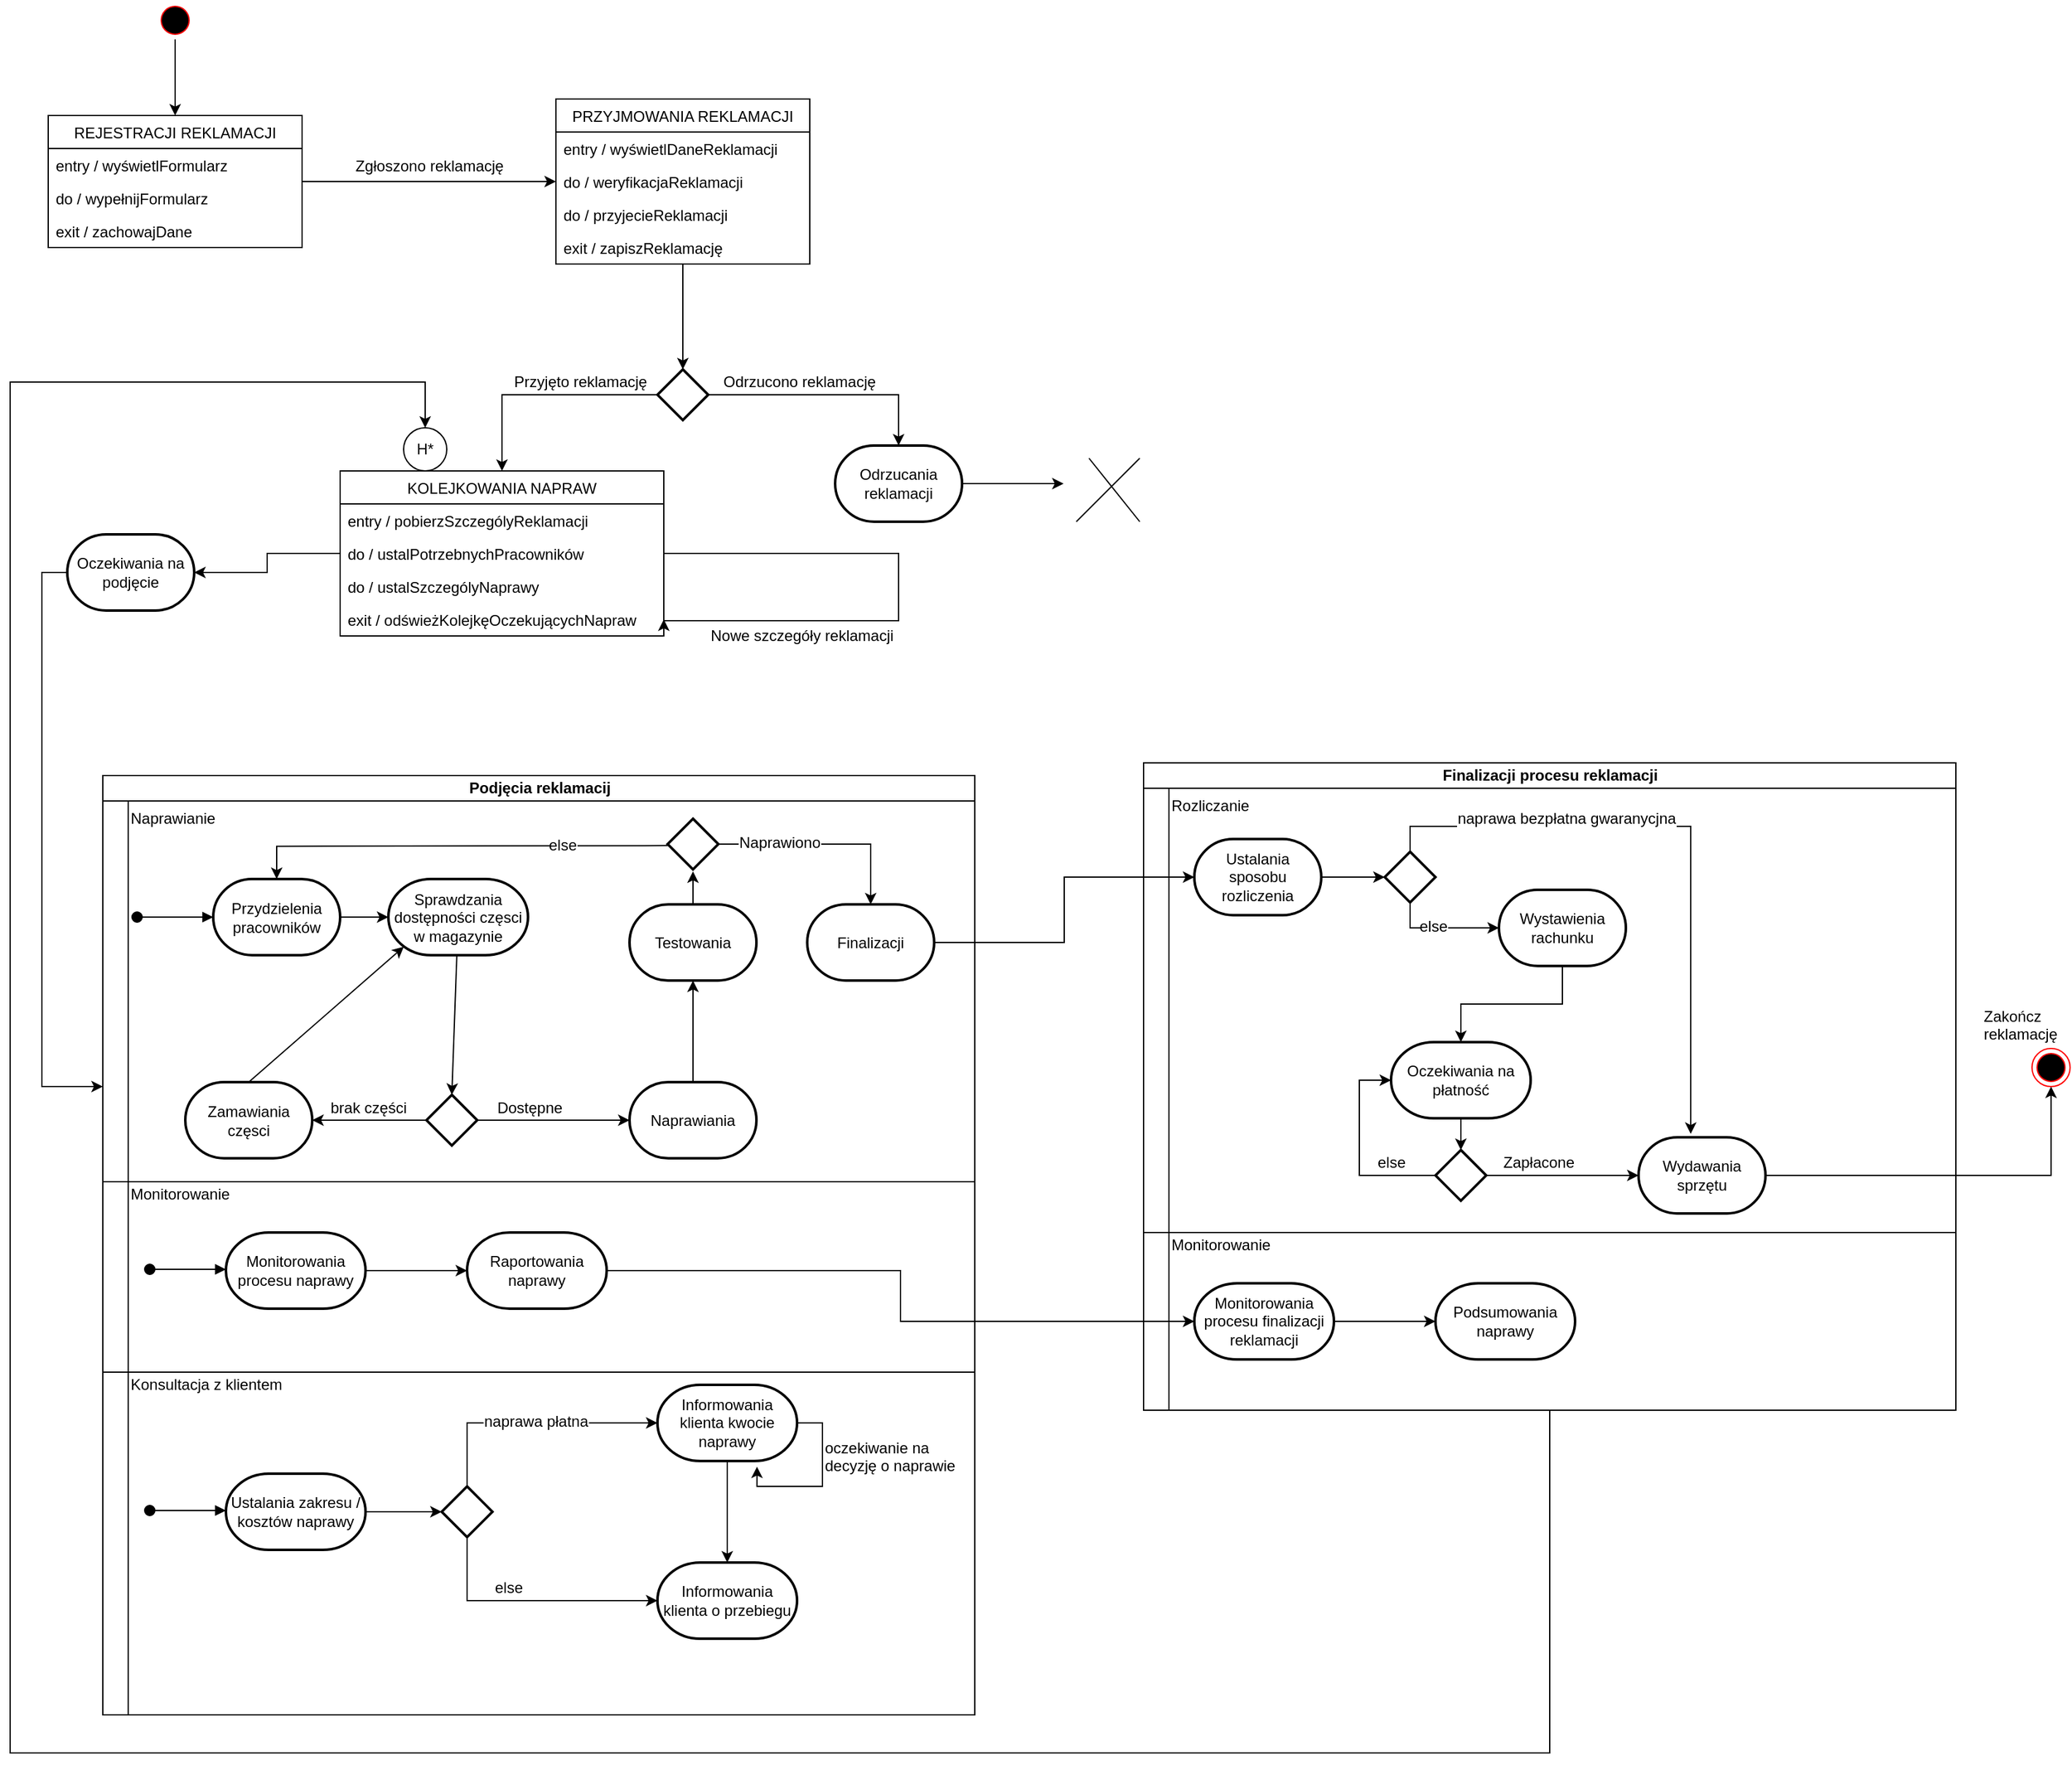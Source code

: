 <mxfile version="12.2.6" type="github" pages="1">
  <diagram id="sWQhrweaTxJVkF64-w0S" name="Strona-1">
    <mxGraphModel dx="1707" dy="958" grid="1" gridSize="10" guides="1" tooltips="1" connect="1" arrows="1" fold="1" page="1" pageScale="1" pageWidth="827" pageHeight="1169" math="0" shadow="0">
      <root>
        <mxCell id="0"/>
        <mxCell id="1" parent="0"/>
        <mxCell id="pL-gyyNDuQEbKSg_tsTS-9" value="" style="edgeStyle=orthogonalEdgeStyle;rounded=0;orthogonalLoop=1;jettySize=auto;html=1;" parent="1" source="pL-gyyNDuQEbKSg_tsTS-1" target="pL-gyyNDuQEbKSg_tsTS-5" edge="1">
          <mxGeometry relative="1" as="geometry"/>
        </mxCell>
        <mxCell id="pL-gyyNDuQEbKSg_tsTS-13" value="Zgłoszono reklamację" style="text;html=1;resizable=0;points=[];align=center;verticalAlign=middle;labelBackgroundColor=#ffffff;" parent="pL-gyyNDuQEbKSg_tsTS-9" vertex="1" connectable="0">
          <mxGeometry x="-0.258" y="1" relative="1" as="geometry">
            <mxPoint x="26" y="-11" as="offset"/>
          </mxGeometry>
        </mxCell>
        <mxCell id="pL-gyyNDuQEbKSg_tsTS-1" value="REJESTRACJI REKLAMACJI" style="swimlane;fontStyle=0;childLayout=stackLayout;horizontal=1;startSize=26;fillColor=none;horizontalStack=0;resizeParent=1;resizeParentMax=0;resizeLast=0;collapsible=1;marginBottom=0;" parent="1" vertex="1">
          <mxGeometry x="60" y="190" width="200" height="104" as="geometry"/>
        </mxCell>
        <mxCell id="pL-gyyNDuQEbKSg_tsTS-2" value="entry / wyświetlFormularz" style="text;strokeColor=none;fillColor=none;align=left;verticalAlign=top;spacingLeft=4;spacingRight=4;overflow=hidden;rotatable=0;points=[[0,0.5],[1,0.5]];portConstraint=eastwest;" parent="pL-gyyNDuQEbKSg_tsTS-1" vertex="1">
          <mxGeometry y="26" width="200" height="26" as="geometry"/>
        </mxCell>
        <mxCell id="pL-gyyNDuQEbKSg_tsTS-3" value="do / wypełnijFormularz" style="text;strokeColor=none;fillColor=none;align=left;verticalAlign=top;spacingLeft=4;spacingRight=4;overflow=hidden;rotatable=0;points=[[0,0.5],[1,0.5]];portConstraint=eastwest;" parent="pL-gyyNDuQEbKSg_tsTS-1" vertex="1">
          <mxGeometry y="52" width="200" height="26" as="geometry"/>
        </mxCell>
        <mxCell id="pL-gyyNDuQEbKSg_tsTS-4" value="exit / zachowajDane" style="text;strokeColor=none;fillColor=none;align=left;verticalAlign=top;spacingLeft=4;spacingRight=4;overflow=hidden;rotatable=0;points=[[0,0.5],[1,0.5]];portConstraint=eastwest;" parent="pL-gyyNDuQEbKSg_tsTS-1" vertex="1">
          <mxGeometry y="78" width="200" height="26" as="geometry"/>
        </mxCell>
        <mxCell id="gvi44fqBy3mtaU1irPAX-25" value="KOLEJKOWANIA NAPRAW" style="swimlane;fontStyle=0;childLayout=stackLayout;horizontal=1;startSize=26;fillColor=none;horizontalStack=0;resizeParent=1;resizeParentMax=0;resizeLast=0;collapsible=1;marginBottom=0;" vertex="1" parent="1">
          <mxGeometry x="290" y="470" width="255" height="130" as="geometry"/>
        </mxCell>
        <mxCell id="gvi44fqBy3mtaU1irPAX-26" value="entry / pobierzSzczególyReklamacji" style="text;strokeColor=none;fillColor=none;align=left;verticalAlign=top;spacingLeft=4;spacingRight=4;overflow=hidden;rotatable=0;points=[[0,0.5],[1,0.5]];portConstraint=eastwest;" vertex="1" parent="gvi44fqBy3mtaU1irPAX-25">
          <mxGeometry y="26" width="255" height="26" as="geometry"/>
        </mxCell>
        <mxCell id="gvi44fqBy3mtaU1irPAX-32" style="edgeStyle=orthogonalEdgeStyle;rounded=0;orthogonalLoop=1;jettySize=auto;html=1;exitX=1;exitY=0.5;exitDx=0;exitDy=0;entryX=1;entryY=0.5;entryDx=0;entryDy=0;" edge="1" parent="gvi44fqBy3mtaU1irPAX-25" source="gvi44fqBy3mtaU1irPAX-27" target="gvi44fqBy3mtaU1irPAX-28">
          <mxGeometry relative="1" as="geometry">
            <Array as="points">
              <mxPoint x="440" y="65"/>
              <mxPoint x="440" y="118"/>
            </Array>
          </mxGeometry>
        </mxCell>
        <mxCell id="gvi44fqBy3mtaU1irPAX-27" value="do / ustalPotrzebnychPracowników" style="text;strokeColor=none;fillColor=none;align=left;verticalAlign=top;spacingLeft=4;spacingRight=4;overflow=hidden;rotatable=0;points=[[0,0.5],[1,0.5]];portConstraint=eastwest;" vertex="1" parent="gvi44fqBy3mtaU1irPAX-25">
          <mxGeometry y="52" width="255" height="26" as="geometry"/>
        </mxCell>
        <mxCell id="gvi44fqBy3mtaU1irPAX-31" value="do / ustalSzczególyNaprawy" style="text;strokeColor=none;fillColor=none;align=left;verticalAlign=top;spacingLeft=4;spacingRight=4;overflow=hidden;rotatable=0;points=[[0,0.5],[1,0.5]];portConstraint=eastwest;" vertex="1" parent="gvi44fqBy3mtaU1irPAX-25">
          <mxGeometry y="78" width="255" height="26" as="geometry"/>
        </mxCell>
        <mxCell id="gvi44fqBy3mtaU1irPAX-28" value="exit / odświeżKolejkęOczekującychNapraw" style="text;strokeColor=none;fillColor=none;align=left;verticalAlign=top;spacingLeft=4;spacingRight=4;overflow=hidden;rotatable=0;points=[[0,0.5],[1,0.5]];portConstraint=eastwest;" vertex="1" parent="gvi44fqBy3mtaU1irPAX-25">
          <mxGeometry y="104" width="255" height="26" as="geometry"/>
        </mxCell>
        <mxCell id="gvi44fqBy3mtaU1irPAX-14" value="" style="edgeStyle=orthogonalEdgeStyle;rounded=0;orthogonalLoop=1;jettySize=auto;html=1;" edge="1" parent="1" source="pL-gyyNDuQEbKSg_tsTS-5">
          <mxGeometry relative="1" as="geometry">
            <mxPoint x="560" y="390" as="targetPoint"/>
          </mxGeometry>
        </mxCell>
        <mxCell id="pL-gyyNDuQEbKSg_tsTS-5" value="PRZYJMOWANIA REKLAMACJI" style="swimlane;fontStyle=0;childLayout=stackLayout;horizontal=1;startSize=26;fillColor=none;horizontalStack=0;resizeParent=1;resizeParentMax=0;resizeLast=0;collapsible=1;marginBottom=0;" parent="1" vertex="1">
          <mxGeometry x="460" y="177" width="200" height="130" as="geometry"/>
        </mxCell>
        <mxCell id="pL-gyyNDuQEbKSg_tsTS-6" value="entry / wyświetlDaneReklamacji" style="text;strokeColor=none;fillColor=none;align=left;verticalAlign=top;spacingLeft=4;spacingRight=4;overflow=hidden;rotatable=0;points=[[0,0.5],[1,0.5]];portConstraint=eastwest;" parent="pL-gyyNDuQEbKSg_tsTS-5" vertex="1">
          <mxGeometry y="26" width="200" height="26" as="geometry"/>
        </mxCell>
        <mxCell id="pL-gyyNDuQEbKSg_tsTS-7" value="do / weryfikacjaReklamacji" style="text;strokeColor=none;fillColor=none;align=left;verticalAlign=top;spacingLeft=4;spacingRight=4;overflow=hidden;rotatable=0;points=[[0,0.5],[1,0.5]];portConstraint=eastwest;" parent="pL-gyyNDuQEbKSg_tsTS-5" vertex="1">
          <mxGeometry y="52" width="200" height="26" as="geometry"/>
        </mxCell>
        <mxCell id="pL-gyyNDuQEbKSg_tsTS-8" value="do / przyjecieReklamacji" style="text;strokeColor=none;fillColor=none;align=left;verticalAlign=top;spacingLeft=4;spacingRight=4;overflow=hidden;rotatable=0;points=[[0,0.5],[1,0.5]];portConstraint=eastwest;" parent="pL-gyyNDuQEbKSg_tsTS-5" vertex="1">
          <mxGeometry y="78" width="200" height="26" as="geometry"/>
        </mxCell>
        <mxCell id="pL-gyyNDuQEbKSg_tsTS-10" value="exit / zapiszReklamację" style="text;strokeColor=none;fillColor=none;align=left;verticalAlign=top;spacingLeft=4;spacingRight=4;overflow=hidden;rotatable=0;points=[[0,0.5],[1,0.5]];portConstraint=eastwest;" parent="pL-gyyNDuQEbKSg_tsTS-5" vertex="1">
          <mxGeometry y="104" width="200" height="26" as="geometry"/>
        </mxCell>
        <mxCell id="pL-gyyNDuQEbKSg_tsTS-99" style="edgeStyle=orthogonalEdgeStyle;rounded=0;orthogonalLoop=1;jettySize=auto;html=1;exitX=0;exitY=0.5;exitDx=0;exitDy=0;exitPerimeter=0;entryX=0;entryY=0.75;entryDx=0;entryDy=0;" parent="1" source="pL-gyyNDuQEbKSg_tsTS-12" target="pL-gyyNDuQEbKSg_tsTS-23" edge="1">
          <mxGeometry relative="1" as="geometry"/>
        </mxCell>
        <mxCell id="pL-gyyNDuQEbKSg_tsTS-12" value="Oczekiwania na podjęcie" style="strokeWidth=2;html=1;shape=mxgraph.flowchart.terminator;whiteSpace=wrap;" parent="1" vertex="1">
          <mxGeometry x="75" y="520" width="100" height="60" as="geometry"/>
        </mxCell>
        <mxCell id="pL-gyyNDuQEbKSg_tsTS-15" style="rounded=0;orthogonalLoop=1;jettySize=auto;html=1;exitX=0;exitY=0.5;exitDx=0;exitDy=0;exitPerimeter=0;edgeStyle=orthogonalEdgeStyle;entryX=0.5;entryY=0;entryDx=0;entryDy=0;" parent="1" source="gvi44fqBy3mtaU1irPAX-7" target="gvi44fqBy3mtaU1irPAX-25" edge="1">
          <mxGeometry relative="1" as="geometry">
            <mxPoint x="460" y="460" as="targetPoint"/>
          </mxGeometry>
        </mxCell>
        <mxCell id="pL-gyyNDuQEbKSg_tsTS-18" value="Przyjęto reklamację" style="text;html=1;resizable=0;points=[];align=center;verticalAlign=middle;labelBackgroundColor=#ffffff;" parent="pL-gyyNDuQEbKSg_tsTS-15" vertex="1" connectable="0">
          <mxGeometry x="-0.263" y="1" relative="1" as="geometry">
            <mxPoint x="6" y="-11" as="offset"/>
          </mxGeometry>
        </mxCell>
        <mxCell id="pL-gyyNDuQEbKSg_tsTS-22" value="Podjęcia reklamacij" style="swimlane;html=1;childLayout=stackLayout;resizeParent=1;resizeParentMax=0;horizontal=1;startSize=20;horizontalStack=0;" parent="1" vertex="1">
          <mxGeometry x="103" y="710" width="687" height="740" as="geometry"/>
        </mxCell>
        <mxCell id="pL-gyyNDuQEbKSg_tsTS-23" value="" style="swimlane;html=1;startSize=20;horizontal=0;" parent="pL-gyyNDuQEbKSg_tsTS-22" vertex="1">
          <mxGeometry y="20" width="687" height="300" as="geometry"/>
        </mxCell>
        <mxCell id="pL-gyyNDuQEbKSg_tsTS-40" style="edgeStyle=none;rounded=0;orthogonalLoop=1;jettySize=auto;html=1;exitX=1;exitY=0.5;exitDx=0;exitDy=0;exitPerimeter=0;entryX=0;entryY=0.5;entryDx=0;entryDy=0;entryPerimeter=0;" parent="pL-gyyNDuQEbKSg_tsTS-23" source="pL-gyyNDuQEbKSg_tsTS-26" target="pL-gyyNDuQEbKSg_tsTS-27" edge="1">
          <mxGeometry relative="1" as="geometry"/>
        </mxCell>
        <mxCell id="pL-gyyNDuQEbKSg_tsTS-26" value="Przydzielenia pracowników" style="strokeWidth=2;html=1;shape=mxgraph.flowchart.terminator;whiteSpace=wrap;" parent="pL-gyyNDuQEbKSg_tsTS-23" vertex="1">
          <mxGeometry x="87" y="61.5" width="100" height="60" as="geometry"/>
        </mxCell>
        <mxCell id="pL-gyyNDuQEbKSg_tsTS-29" value="" style="edgeStyle=none;rounded=0;orthogonalLoop=1;jettySize=auto;html=1;entryX=0.5;entryY=0;entryDx=0;entryDy=0;entryPerimeter=0;" parent="pL-gyyNDuQEbKSg_tsTS-23" source="pL-gyyNDuQEbKSg_tsTS-27" target="pL-gyyNDuQEbKSg_tsTS-30" edge="1">
          <mxGeometry relative="1" as="geometry">
            <mxPoint x="275" y="121.5" as="targetPoint"/>
          </mxGeometry>
        </mxCell>
        <mxCell id="pL-gyyNDuQEbKSg_tsTS-27" value="Sprawdzania dostępności częsci w magazynie" style="strokeWidth=2;html=1;shape=mxgraph.flowchart.terminator;whiteSpace=wrap;" parent="pL-gyyNDuQEbKSg_tsTS-23" vertex="1">
          <mxGeometry x="225" y="61.5" width="110" height="60" as="geometry"/>
        </mxCell>
        <mxCell id="pL-gyyNDuQEbKSg_tsTS-32" value="" style="edgeStyle=none;rounded=0;orthogonalLoop=1;jettySize=auto;html=1;entryX=0;entryY=0.5;entryDx=0;entryDy=0;entryPerimeter=0;" parent="pL-gyyNDuQEbKSg_tsTS-23" source="pL-gyyNDuQEbKSg_tsTS-30" target="pL-gyyNDuQEbKSg_tsTS-42" edge="1">
          <mxGeometry relative="1" as="geometry">
            <mxPoint x="375" y="251.5" as="targetPoint"/>
          </mxGeometry>
        </mxCell>
        <mxCell id="pL-gyyNDuQEbKSg_tsTS-39" value="Dostępne" style="text;html=1;resizable=0;points=[];align=center;verticalAlign=middle;labelBackgroundColor=#ffffff;" parent="pL-gyyNDuQEbKSg_tsTS-32" vertex="1" connectable="0">
          <mxGeometry x="-0.45" y="3" relative="1" as="geometry">
            <mxPoint x="8" y="-7" as="offset"/>
          </mxGeometry>
        </mxCell>
        <mxCell id="pL-gyyNDuQEbKSg_tsTS-34" value="" style="edgeStyle=none;rounded=0;orthogonalLoop=1;jettySize=auto;html=1;entryX=1;entryY=0.5;entryDx=0;entryDy=0;entryPerimeter=0;" parent="pL-gyyNDuQEbKSg_tsTS-23" source="pL-gyyNDuQEbKSg_tsTS-30" target="pL-gyyNDuQEbKSg_tsTS-36" edge="1">
          <mxGeometry relative="1" as="geometry">
            <mxPoint x="175" y="251.5" as="targetPoint"/>
          </mxGeometry>
        </mxCell>
        <mxCell id="pL-gyyNDuQEbKSg_tsTS-35" value="brak części" style="text;html=1;resizable=0;points=[];align=center;verticalAlign=middle;labelBackgroundColor=#ffffff;" parent="pL-gyyNDuQEbKSg_tsTS-34" vertex="1" connectable="0">
          <mxGeometry x="0.275" y="-2" relative="1" as="geometry">
            <mxPoint x="11" y="-8" as="offset"/>
          </mxGeometry>
        </mxCell>
        <mxCell id="pL-gyyNDuQEbKSg_tsTS-30" value="" style="strokeWidth=2;html=1;shape=mxgraph.flowchart.decision;whiteSpace=wrap;" parent="pL-gyyNDuQEbKSg_tsTS-23" vertex="1">
          <mxGeometry x="255" y="231.5" width="40" height="40" as="geometry"/>
        </mxCell>
        <mxCell id="pL-gyyNDuQEbKSg_tsTS-41" style="edgeStyle=none;rounded=0;orthogonalLoop=1;jettySize=auto;html=1;exitX=0.5;exitY=0;exitDx=0;exitDy=0;exitPerimeter=0;entryX=0.11;entryY=0.89;entryDx=0;entryDy=0;entryPerimeter=0;" parent="pL-gyyNDuQEbKSg_tsTS-23" source="pL-gyyNDuQEbKSg_tsTS-36" target="pL-gyyNDuQEbKSg_tsTS-27" edge="1">
          <mxGeometry relative="1" as="geometry"/>
        </mxCell>
        <mxCell id="pL-gyyNDuQEbKSg_tsTS-36" value="Zamawiania częsci" style="strokeWidth=2;html=1;shape=mxgraph.flowchart.terminator;whiteSpace=wrap;" parent="pL-gyyNDuQEbKSg_tsTS-23" vertex="1">
          <mxGeometry x="65" y="221.5" width="100" height="60" as="geometry"/>
        </mxCell>
        <mxCell id="pL-gyyNDuQEbKSg_tsTS-87" value="" style="edgeStyle=none;rounded=0;orthogonalLoop=1;jettySize=auto;html=1;" parent="pL-gyyNDuQEbKSg_tsTS-23" source="pL-gyyNDuQEbKSg_tsTS-42" target="pL-gyyNDuQEbKSg_tsTS-86" edge="1">
          <mxGeometry relative="1" as="geometry"/>
        </mxCell>
        <mxCell id="pL-gyyNDuQEbKSg_tsTS-42" value="Naprawiania" style="strokeWidth=2;html=1;shape=mxgraph.flowchart.terminator;whiteSpace=wrap;" parent="pL-gyyNDuQEbKSg_tsTS-23" vertex="1">
          <mxGeometry x="415" y="221.5" width="100" height="60" as="geometry"/>
        </mxCell>
        <mxCell id="pL-gyyNDuQEbKSg_tsTS-89" style="edgeStyle=none;rounded=0;orthogonalLoop=1;jettySize=auto;html=1;exitX=0.5;exitY=0;exitDx=0;exitDy=0;exitPerimeter=0;entryX=0.5;entryY=1;entryDx=0;entryDy=0;entryPerimeter=0;" parent="pL-gyyNDuQEbKSg_tsTS-23" source="pL-gyyNDuQEbKSg_tsTS-86" edge="1">
          <mxGeometry relative="1" as="geometry">
            <mxPoint x="465" y="55.5" as="targetPoint"/>
          </mxGeometry>
        </mxCell>
        <mxCell id="pL-gyyNDuQEbKSg_tsTS-86" value="Testowania" style="strokeWidth=2;html=1;shape=mxgraph.flowchart.terminator;whiteSpace=wrap;" parent="pL-gyyNDuQEbKSg_tsTS-23" vertex="1">
          <mxGeometry x="415" y="81.5" width="100" height="60" as="geometry"/>
        </mxCell>
        <mxCell id="pL-gyyNDuQEbKSg_tsTS-43" value="Naprawianie" style="text;html=1;resizable=0;points=[];autosize=1;align=left;verticalAlign=top;spacingTop=-4;" parent="pL-gyyNDuQEbKSg_tsTS-23" vertex="1">
          <mxGeometry x="20" y="4" width="90" height="20" as="geometry"/>
        </mxCell>
        <mxCell id="gvi44fqBy3mtaU1irPAX-40" style="rounded=0;orthogonalLoop=1;jettySize=auto;html=1;exitX=0;exitY=0.5;exitDx=0;exitDy=0;exitPerimeter=0;entryX=0.5;entryY=0;entryDx=0;entryDy=0;entryPerimeter=0;edgeStyle=orthogonalEdgeStyle;" edge="1" parent="pL-gyyNDuQEbKSg_tsTS-23" target="pL-gyyNDuQEbKSg_tsTS-26">
          <mxGeometry relative="1" as="geometry">
            <mxPoint x="445" y="35.167" as="sourcePoint"/>
          </mxGeometry>
        </mxCell>
        <mxCell id="gvi44fqBy3mtaU1irPAX-41" value="else" style="text;html=1;resizable=0;points=[];align=center;verticalAlign=middle;labelBackgroundColor=#ffffff;" vertex="1" connectable="0" parent="gvi44fqBy3mtaU1irPAX-40">
          <mxGeometry x="-0.503" y="-1" relative="1" as="geometry">
            <mxPoint as="offset"/>
          </mxGeometry>
        </mxCell>
        <mxCell id="pL-gyyNDuQEbKSg_tsTS-88" value="" style="strokeWidth=2;html=1;shape=mxgraph.flowchart.decision;whiteSpace=wrap;" parent="pL-gyyNDuQEbKSg_tsTS-23" vertex="1">
          <mxGeometry x="445" y="14" width="40" height="40" as="geometry"/>
        </mxCell>
        <mxCell id="pL-gyyNDuQEbKSg_tsTS-93" value="Finalizacji" style="strokeWidth=2;html=1;shape=mxgraph.flowchart.terminator;whiteSpace=wrap;" parent="pL-gyyNDuQEbKSg_tsTS-23" vertex="1">
          <mxGeometry x="555" y="81.5" width="100" height="60" as="geometry"/>
        </mxCell>
        <mxCell id="pL-gyyNDuQEbKSg_tsTS-92" style="edgeStyle=orthogonalEdgeStyle;rounded=0;orthogonalLoop=1;jettySize=auto;html=1;exitX=1;exitY=0.5;exitDx=0;exitDy=0;exitPerimeter=0;entryX=0.5;entryY=0;entryDx=0;entryDy=0;entryPerimeter=0;" parent="pL-gyyNDuQEbKSg_tsTS-23" source="pL-gyyNDuQEbKSg_tsTS-88" target="pL-gyyNDuQEbKSg_tsTS-93" edge="1">
          <mxGeometry relative="1" as="geometry">
            <mxPoint x="585" y="81.5" as="targetPoint"/>
            <mxPoint x="485" y="35.167" as="sourcePoint"/>
          </mxGeometry>
        </mxCell>
        <mxCell id="pL-gyyNDuQEbKSg_tsTS-94" value="Naprawiono" style="text;html=1;resizable=0;points=[];align=center;verticalAlign=middle;labelBackgroundColor=#ffffff;" parent="pL-gyyNDuQEbKSg_tsTS-92" vertex="1" connectable="0">
          <mxGeometry x="-0.434" y="1" relative="1" as="geometry">
            <mxPoint as="offset"/>
          </mxGeometry>
        </mxCell>
        <mxCell id="gvi44fqBy3mtaU1irPAX-43" value="" style="html=1;verticalAlign=bottom;startArrow=oval;startFill=1;endArrow=block;startSize=8;" edge="1" parent="pL-gyyNDuQEbKSg_tsTS-23">
          <mxGeometry width="60" relative="1" as="geometry">
            <mxPoint x="27" y="91.5" as="sourcePoint"/>
            <mxPoint x="87" y="91.5" as="targetPoint"/>
          </mxGeometry>
        </mxCell>
        <mxCell id="pL-gyyNDuQEbKSg_tsTS-24" value="" style="swimlane;html=1;startSize=20;horizontal=0;" parent="pL-gyyNDuQEbKSg_tsTS-22" vertex="1">
          <mxGeometry y="320" width="687" height="150" as="geometry"/>
        </mxCell>
        <mxCell id="pL-gyyNDuQEbKSg_tsTS-44" value="Monitorowanie" style="text;html=1;resizable=0;points=[];autosize=1;align=left;verticalAlign=top;spacingTop=-4;" parent="pL-gyyNDuQEbKSg_tsTS-24" vertex="1">
          <mxGeometry x="20" width="100" height="20" as="geometry"/>
        </mxCell>
        <mxCell id="pL-gyyNDuQEbKSg_tsTS-50" value="" style="edgeStyle=none;rounded=0;orthogonalLoop=1;jettySize=auto;html=1;" parent="pL-gyyNDuQEbKSg_tsTS-24" source="pL-gyyNDuQEbKSg_tsTS-47" target="pL-gyyNDuQEbKSg_tsTS-49" edge="1">
          <mxGeometry relative="1" as="geometry"/>
        </mxCell>
        <mxCell id="pL-gyyNDuQEbKSg_tsTS-47" value="Monitorowania procesu naprawy" style="strokeWidth=2;html=1;shape=mxgraph.flowchart.terminator;whiteSpace=wrap;" parent="pL-gyyNDuQEbKSg_tsTS-24" vertex="1">
          <mxGeometry x="97" y="40" width="110" height="60" as="geometry"/>
        </mxCell>
        <mxCell id="pL-gyyNDuQEbKSg_tsTS-49" value="Raportowania naprawy" style="strokeWidth=2;html=1;shape=mxgraph.flowchart.terminator;whiteSpace=wrap;" parent="pL-gyyNDuQEbKSg_tsTS-24" vertex="1">
          <mxGeometry x="287" y="40" width="110" height="60" as="geometry"/>
        </mxCell>
        <mxCell id="gvi44fqBy3mtaU1irPAX-42" value="" style="html=1;verticalAlign=bottom;startArrow=oval;startFill=1;endArrow=block;startSize=8;" edge="1" parent="pL-gyyNDuQEbKSg_tsTS-24">
          <mxGeometry width="60" relative="1" as="geometry">
            <mxPoint x="37" y="69" as="sourcePoint"/>
            <mxPoint x="97" y="69" as="targetPoint"/>
          </mxGeometry>
        </mxCell>
        <mxCell id="gvi44fqBy3mtaU1irPAX-51" value="" style="swimlane;html=1;startSize=20;horizontal=0;" vertex="1" parent="pL-gyyNDuQEbKSg_tsTS-22">
          <mxGeometry y="470" width="687" height="270" as="geometry"/>
        </mxCell>
        <mxCell id="gvi44fqBy3mtaU1irPAX-52" value="Konsultacja z klientem" style="text;html=1;resizable=0;points=[];autosize=1;align=left;verticalAlign=top;spacingTop=-4;" vertex="1" parent="gvi44fqBy3mtaU1irPAX-51">
          <mxGeometry x="20" width="130" height="20" as="geometry"/>
        </mxCell>
        <mxCell id="gvi44fqBy3mtaU1irPAX-58" value="" style="edgeStyle=orthogonalEdgeStyle;rounded=0;orthogonalLoop=1;jettySize=auto;html=1;" edge="1" parent="gvi44fqBy3mtaU1irPAX-51" source="gvi44fqBy3mtaU1irPAX-54" target="gvi44fqBy3mtaU1irPAX-57">
          <mxGeometry relative="1" as="geometry"/>
        </mxCell>
        <mxCell id="gvi44fqBy3mtaU1irPAX-54" value="Ustalania zakresu / kosztów naprawy" style="strokeWidth=2;html=1;shape=mxgraph.flowchart.terminator;whiteSpace=wrap;" vertex="1" parent="gvi44fqBy3mtaU1irPAX-51">
          <mxGeometry x="97" y="80" width="110" height="60" as="geometry"/>
        </mxCell>
        <mxCell id="gvi44fqBy3mtaU1irPAX-69" style="edgeStyle=orthogonalEdgeStyle;rounded=0;orthogonalLoop=1;jettySize=auto;html=1;exitX=0.5;exitY=1;exitDx=0;exitDy=0;exitPerimeter=0;" edge="1" parent="gvi44fqBy3mtaU1irPAX-51" source="gvi44fqBy3mtaU1irPAX-55" target="gvi44fqBy3mtaU1irPAX-61">
          <mxGeometry relative="1" as="geometry"/>
        </mxCell>
        <mxCell id="gvi44fqBy3mtaU1irPAX-55" value="Informowania klienta kwocie naprawy" style="strokeWidth=2;html=1;shape=mxgraph.flowchart.terminator;whiteSpace=wrap;" vertex="1" parent="gvi44fqBy3mtaU1irPAX-51">
          <mxGeometry x="437" y="10" width="110" height="60" as="geometry"/>
        </mxCell>
        <mxCell id="gvi44fqBy3mtaU1irPAX-56" value="" style="html=1;verticalAlign=bottom;startArrow=oval;startFill=1;endArrow=block;startSize=8;" edge="1" parent="gvi44fqBy3mtaU1irPAX-51">
          <mxGeometry width="60" relative="1" as="geometry">
            <mxPoint x="37" y="109" as="sourcePoint"/>
            <mxPoint x="97" y="109" as="targetPoint"/>
          </mxGeometry>
        </mxCell>
        <mxCell id="gvi44fqBy3mtaU1irPAX-60" style="edgeStyle=orthogonalEdgeStyle;rounded=0;orthogonalLoop=1;jettySize=auto;html=1;exitX=0.5;exitY=0;exitDx=0;exitDy=0;exitPerimeter=0;entryX=0;entryY=0.5;entryDx=0;entryDy=0;entryPerimeter=0;" edge="1" parent="gvi44fqBy3mtaU1irPAX-51" source="gvi44fqBy3mtaU1irPAX-57" target="gvi44fqBy3mtaU1irPAX-55">
          <mxGeometry relative="1" as="geometry"/>
        </mxCell>
        <mxCell id="gvi44fqBy3mtaU1irPAX-63" value="naprawa płatna" style="text;html=1;resizable=0;points=[];align=center;verticalAlign=middle;labelBackgroundColor=#ffffff;" vertex="1" connectable="0" parent="gvi44fqBy3mtaU1irPAX-60">
          <mxGeometry x="-0.234" y="-27" relative="1" as="geometry">
            <mxPoint x="27" y="-28" as="offset"/>
          </mxGeometry>
        </mxCell>
        <mxCell id="gvi44fqBy3mtaU1irPAX-62" style="edgeStyle=orthogonalEdgeStyle;rounded=0;orthogonalLoop=1;jettySize=auto;html=1;exitX=0.5;exitY=1;exitDx=0;exitDy=0;exitPerimeter=0;entryX=0;entryY=0.5;entryDx=0;entryDy=0;entryPerimeter=0;" edge="1" parent="gvi44fqBy3mtaU1irPAX-51" source="gvi44fqBy3mtaU1irPAX-57" target="gvi44fqBy3mtaU1irPAX-61">
          <mxGeometry relative="1" as="geometry"/>
        </mxCell>
        <mxCell id="gvi44fqBy3mtaU1irPAX-57" value="" style="strokeWidth=2;html=1;shape=mxgraph.flowchart.decision;whiteSpace=wrap;" vertex="1" parent="gvi44fqBy3mtaU1irPAX-51">
          <mxGeometry x="267" y="90" width="40" height="40" as="geometry"/>
        </mxCell>
        <mxCell id="gvi44fqBy3mtaU1irPAX-61" value="Informowania klienta o przebiegu" style="strokeWidth=2;html=1;shape=mxgraph.flowchart.terminator;whiteSpace=wrap;" vertex="1" parent="gvi44fqBy3mtaU1irPAX-51">
          <mxGeometry x="437" y="150" width="110" height="60" as="geometry"/>
        </mxCell>
        <mxCell id="gvi44fqBy3mtaU1irPAX-64" value="else" style="text;html=1;resizable=0;points=[];autosize=1;align=left;verticalAlign=top;spacingTop=-4;" vertex="1" parent="gvi44fqBy3mtaU1irPAX-51">
          <mxGeometry x="307" y="160" width="40" height="20" as="geometry"/>
        </mxCell>
        <mxCell id="gvi44fqBy3mtaU1irPAX-67" style="edgeStyle=orthogonalEdgeStyle;rounded=0;orthogonalLoop=1;jettySize=auto;html=1;exitX=1;exitY=0.5;exitDx=0;exitDy=0;exitPerimeter=0;entryX=0.713;entryY=1.074;entryDx=0;entryDy=0;entryPerimeter=0;" edge="1" parent="gvi44fqBy3mtaU1irPAX-51" source="gvi44fqBy3mtaU1irPAX-55" target="gvi44fqBy3mtaU1irPAX-55">
          <mxGeometry relative="1" as="geometry"/>
        </mxCell>
        <mxCell id="gvi44fqBy3mtaU1irPAX-68" value="oczekiwanie na&lt;br&gt;decyzję o naprawie" style="text;html=1;resizable=0;points=[];autosize=1;align=left;verticalAlign=top;spacingTop=-4;" vertex="1" parent="gvi44fqBy3mtaU1irPAX-51">
          <mxGeometry x="567" y="50" width="120" height="30" as="geometry"/>
        </mxCell>
        <mxCell id="pL-gyyNDuQEbKSg_tsTS-65" value="Finalizacji procesu reklamacji" style="swimlane;html=1;childLayout=stackLayout;resizeParent=1;resizeParentMax=0;horizontal=1;startSize=20;horizontalStack=0;" parent="1" vertex="1">
          <mxGeometry x="923" y="700" width="640" height="510" as="geometry"/>
        </mxCell>
        <mxCell id="pL-gyyNDuQEbKSg_tsTS-66" value="" style="swimlane;html=1;startSize=20;horizontal=0;" parent="pL-gyyNDuQEbKSg_tsTS-65" vertex="1">
          <mxGeometry y="20" width="640" height="350" as="geometry"/>
        </mxCell>
        <mxCell id="pL-gyyNDuQEbKSg_tsTS-110" style="edgeStyle=orthogonalEdgeStyle;rounded=0;orthogonalLoop=1;jettySize=auto;html=1;exitX=0.5;exitY=1;exitDx=0;exitDy=0;exitPerimeter=0;entryX=0.5;entryY=0;entryDx=0;entryDy=0;entryPerimeter=0;" parent="pL-gyyNDuQEbKSg_tsTS-66" source="pL-gyyNDuQEbKSg_tsTS-68" target="pL-gyyNDuQEbKSg_tsTS-70" edge="1">
          <mxGeometry relative="1" as="geometry"/>
        </mxCell>
        <mxCell id="pL-gyyNDuQEbKSg_tsTS-68" value="Wystawienia rachunku" style="strokeWidth=2;html=1;shape=mxgraph.flowchart.terminator;whiteSpace=wrap;" parent="pL-gyyNDuQEbKSg_tsTS-66" vertex="1">
          <mxGeometry x="280" y="80" width="100" height="60" as="geometry"/>
        </mxCell>
        <mxCell id="pL-gyyNDuQEbKSg_tsTS-69" value="" style="edgeStyle=none;rounded=0;orthogonalLoop=1;jettySize=auto;html=1;entryX=0.5;entryY=0;entryDx=0;entryDy=0;entryPerimeter=0;" parent="pL-gyyNDuQEbKSg_tsTS-66" source="pL-gyyNDuQEbKSg_tsTS-70" target="pL-gyyNDuQEbKSg_tsTS-75" edge="1">
          <mxGeometry relative="1" as="geometry">
            <mxPoint x="250" y="175" as="targetPoint"/>
          </mxGeometry>
        </mxCell>
        <mxCell id="pL-gyyNDuQEbKSg_tsTS-70" value="Oczekiwania na płatność" style="strokeWidth=2;html=1;shape=mxgraph.flowchart.terminator;whiteSpace=wrap;" parent="pL-gyyNDuQEbKSg_tsTS-66" vertex="1">
          <mxGeometry x="195" y="200" width="110" height="60" as="geometry"/>
        </mxCell>
        <mxCell id="pL-gyyNDuQEbKSg_tsTS-71" value="" style="edgeStyle=none;rounded=0;orthogonalLoop=1;jettySize=auto;html=1;entryX=0;entryY=0.5;entryDx=0;entryDy=0;entryPerimeter=0;" parent="pL-gyyNDuQEbKSg_tsTS-66" source="pL-gyyNDuQEbKSg_tsTS-75" target="pL-gyyNDuQEbKSg_tsTS-78" edge="1">
          <mxGeometry relative="1" as="geometry">
            <mxPoint x="350" y="305" as="targetPoint"/>
          </mxGeometry>
        </mxCell>
        <mxCell id="pL-gyyNDuQEbKSg_tsTS-72" value="Zapłacone" style="text;html=1;resizable=0;points=[];align=center;verticalAlign=middle;labelBackgroundColor=#ffffff;" parent="pL-gyyNDuQEbKSg_tsTS-71" vertex="1" connectable="0">
          <mxGeometry x="-0.45" y="3" relative="1" as="geometry">
            <mxPoint x="8" y="-7" as="offset"/>
          </mxGeometry>
        </mxCell>
        <mxCell id="pL-gyyNDuQEbKSg_tsTS-73" value="" style="edgeStyle=orthogonalEdgeStyle;rounded=0;orthogonalLoop=1;jettySize=auto;html=1;entryX=0;entryY=0.5;entryDx=0;entryDy=0;entryPerimeter=0;" parent="pL-gyyNDuQEbKSg_tsTS-66" source="pL-gyyNDuQEbKSg_tsTS-75" target="pL-gyyNDuQEbKSg_tsTS-70" edge="1">
          <mxGeometry relative="1" as="geometry">
            <mxPoint x="150" y="225" as="targetPoint"/>
            <Array as="points">
              <mxPoint x="170" y="305"/>
              <mxPoint x="170" y="230"/>
            </Array>
          </mxGeometry>
        </mxCell>
        <mxCell id="pL-gyyNDuQEbKSg_tsTS-74" value="else" style="text;html=1;resizable=0;points=[];align=center;verticalAlign=middle;labelBackgroundColor=#ffffff;" parent="pL-gyyNDuQEbKSg_tsTS-73" vertex="1" connectable="0">
          <mxGeometry x="0.275" y="-2" relative="1" as="geometry">
            <mxPoint x="23" y="32" as="offset"/>
          </mxGeometry>
        </mxCell>
        <mxCell id="pL-gyyNDuQEbKSg_tsTS-75" value="" style="strokeWidth=2;html=1;shape=mxgraph.flowchart.decision;whiteSpace=wrap;" parent="pL-gyyNDuQEbKSg_tsTS-66" vertex="1">
          <mxGeometry x="230" y="285" width="40" height="40" as="geometry"/>
        </mxCell>
        <mxCell id="pL-gyyNDuQEbKSg_tsTS-78" value="Wydawania sprzętu" style="strokeWidth=2;html=1;shape=mxgraph.flowchart.terminator;whiteSpace=wrap;" parent="pL-gyyNDuQEbKSg_tsTS-66" vertex="1">
          <mxGeometry x="390" y="275" width="100" height="60" as="geometry"/>
        </mxCell>
        <mxCell id="pL-gyyNDuQEbKSg_tsTS-79" value="Rozliczanie" style="text;html=1;resizable=0;points=[];autosize=1;align=left;verticalAlign=top;spacingTop=-4;" parent="pL-gyyNDuQEbKSg_tsTS-66" vertex="1">
          <mxGeometry x="20" y="4" width="80" height="20" as="geometry"/>
        </mxCell>
        <mxCell id="pL-gyyNDuQEbKSg_tsTS-106" style="edgeStyle=orthogonalEdgeStyle;rounded=0;orthogonalLoop=1;jettySize=auto;html=1;exitX=1;exitY=0.5;exitDx=0;exitDy=0;exitPerimeter=0;entryX=0;entryY=0.5;entryDx=0;entryDy=0;entryPerimeter=0;" parent="pL-gyyNDuQEbKSg_tsTS-66" source="pL-gyyNDuQEbKSg_tsTS-100" target="pL-gyyNDuQEbKSg_tsTS-101" edge="1">
          <mxGeometry relative="1" as="geometry"/>
        </mxCell>
        <mxCell id="pL-gyyNDuQEbKSg_tsTS-100" value="Ustalania sposobu rozliczenia" style="strokeWidth=2;html=1;shape=mxgraph.flowchart.terminator;whiteSpace=wrap;" parent="pL-gyyNDuQEbKSg_tsTS-66" vertex="1">
          <mxGeometry x="40" y="40" width="100" height="60" as="geometry"/>
        </mxCell>
        <mxCell id="pL-gyyNDuQEbKSg_tsTS-104" style="edgeStyle=orthogonalEdgeStyle;rounded=0;orthogonalLoop=1;jettySize=auto;html=1;exitX=0.5;exitY=0;exitDx=0;exitDy=0;exitPerimeter=0;entryX=0.411;entryY=-0.045;entryDx=0;entryDy=0;entryPerimeter=0;" parent="pL-gyyNDuQEbKSg_tsTS-66" source="pL-gyyNDuQEbKSg_tsTS-101" target="pL-gyyNDuQEbKSg_tsTS-78" edge="1">
          <mxGeometry relative="1" as="geometry"/>
        </mxCell>
        <mxCell id="pL-gyyNDuQEbKSg_tsTS-105" value="naprawa bezpłatna gwaranycjna" style="text;html=1;resizable=0;points=[];align=center;verticalAlign=middle;labelBackgroundColor=#ffffff;" parent="pL-gyyNDuQEbKSg_tsTS-104" vertex="1" connectable="0">
          <mxGeometry x="-0.553" y="3" relative="1" as="geometry">
            <mxPoint x="34.5" y="-3" as="offset"/>
          </mxGeometry>
        </mxCell>
        <mxCell id="pL-gyyNDuQEbKSg_tsTS-107" style="edgeStyle=orthogonalEdgeStyle;rounded=0;orthogonalLoop=1;jettySize=auto;html=1;exitX=0.5;exitY=1;exitDx=0;exitDy=0;exitPerimeter=0;entryX=0;entryY=0.5;entryDx=0;entryDy=0;entryPerimeter=0;" parent="pL-gyyNDuQEbKSg_tsTS-66" source="pL-gyyNDuQEbKSg_tsTS-101" target="pL-gyyNDuQEbKSg_tsTS-68" edge="1">
          <mxGeometry relative="1" as="geometry"/>
        </mxCell>
        <mxCell id="pL-gyyNDuQEbKSg_tsTS-109" value="else" style="text;html=1;resizable=0;points=[];align=center;verticalAlign=middle;labelBackgroundColor=#ffffff;" parent="pL-gyyNDuQEbKSg_tsTS-107" vertex="1" connectable="0">
          <mxGeometry x="-0.156" y="1" relative="1" as="geometry">
            <mxPoint as="offset"/>
          </mxGeometry>
        </mxCell>
        <mxCell id="pL-gyyNDuQEbKSg_tsTS-101" value="" style="strokeWidth=2;html=1;shape=mxgraph.flowchart.decision;whiteSpace=wrap;" parent="pL-gyyNDuQEbKSg_tsTS-66" vertex="1">
          <mxGeometry x="190" y="50" width="40" height="40" as="geometry"/>
        </mxCell>
        <mxCell id="pL-gyyNDuQEbKSg_tsTS-80" value="" style="swimlane;html=1;startSize=20;horizontal=0;" parent="pL-gyyNDuQEbKSg_tsTS-65" vertex="1">
          <mxGeometry y="370" width="640" height="140" as="geometry"/>
        </mxCell>
        <mxCell id="pL-gyyNDuQEbKSg_tsTS-81" value="Monitorowanie" style="text;html=1;resizable=0;points=[];autosize=1;align=left;verticalAlign=top;spacingTop=-4;" parent="pL-gyyNDuQEbKSg_tsTS-80" vertex="1">
          <mxGeometry x="20" width="100" height="20" as="geometry"/>
        </mxCell>
        <mxCell id="pL-gyyNDuQEbKSg_tsTS-82" value="" style="edgeStyle=none;rounded=0;orthogonalLoop=1;jettySize=auto;html=1;" parent="pL-gyyNDuQEbKSg_tsTS-80" source="pL-gyyNDuQEbKSg_tsTS-83" target="pL-gyyNDuQEbKSg_tsTS-84" edge="1">
          <mxGeometry relative="1" as="geometry"/>
        </mxCell>
        <mxCell id="pL-gyyNDuQEbKSg_tsTS-83" value="Monitorowania procesu finalizacji reklamacji" style="strokeWidth=2;html=1;shape=mxgraph.flowchart.terminator;whiteSpace=wrap;" parent="pL-gyyNDuQEbKSg_tsTS-80" vertex="1">
          <mxGeometry x="40" y="40" width="110" height="60" as="geometry"/>
        </mxCell>
        <mxCell id="pL-gyyNDuQEbKSg_tsTS-84" value="Podsumowania naprawy" style="strokeWidth=2;html=1;shape=mxgraph.flowchart.terminator;whiteSpace=wrap;" parent="pL-gyyNDuQEbKSg_tsTS-80" vertex="1">
          <mxGeometry x="230" y="40" width="110" height="60" as="geometry"/>
        </mxCell>
        <mxCell id="pL-gyyNDuQEbKSg_tsTS-95" style="edgeStyle=orthogonalEdgeStyle;rounded=0;orthogonalLoop=1;jettySize=auto;html=1;exitX=1;exitY=0.5;exitDx=0;exitDy=0;exitPerimeter=0;entryX=0.5;entryY=1;entryDx=0;entryDy=0;" parent="1" source="pL-gyyNDuQEbKSg_tsTS-78" target="gvi44fqBy3mtaU1irPAX-6" edge="1">
          <mxGeometry relative="1" as="geometry">
            <mxPoint x="1583" y="940" as="targetPoint"/>
            <Array as="points">
              <mxPoint x="1638" y="1025"/>
            </Array>
          </mxGeometry>
        </mxCell>
        <mxCell id="pL-gyyNDuQEbKSg_tsTS-96" value="Zakończ &lt;br&gt;reklamację" style="text;html=1;resizable=0;points=[];autosize=1;align=left;verticalAlign=top;spacingTop=-4;" parent="1" vertex="1">
          <mxGeometry x="1583" y="890" width="70" height="30" as="geometry"/>
        </mxCell>
        <mxCell id="pL-gyyNDuQEbKSg_tsTS-98" style="edgeStyle=orthogonalEdgeStyle;rounded=0;orthogonalLoop=1;jettySize=auto;html=1;exitX=1;exitY=0.5;exitDx=0;exitDy=0;exitPerimeter=0;entryX=0;entryY=0.5;entryDx=0;entryDy=0;entryPerimeter=0;" parent="1" source="pL-gyyNDuQEbKSg_tsTS-49" target="pL-gyyNDuQEbKSg_tsTS-83" edge="1">
          <mxGeometry relative="1" as="geometry"/>
        </mxCell>
        <mxCell id="pL-gyyNDuQEbKSg_tsTS-111" style="edgeStyle=orthogonalEdgeStyle;rounded=0;orthogonalLoop=1;jettySize=auto;html=1;exitX=1;exitY=0.5;exitDx=0;exitDy=0;exitPerimeter=0;entryX=0;entryY=0.5;entryDx=0;entryDy=0;entryPerimeter=0;" parent="1" source="pL-gyyNDuQEbKSg_tsTS-93" target="pL-gyyNDuQEbKSg_tsTS-100" edge="1">
          <mxGeometry relative="1" as="geometry"/>
        </mxCell>
        <mxCell id="gvi44fqBy3mtaU1irPAX-24" value="" style="edgeStyle=orthogonalEdgeStyle;rounded=0;orthogonalLoop=1;jettySize=auto;html=1;" edge="1" parent="1" source="gvi44fqBy3mtaU1irPAX-1" target="pL-gyyNDuQEbKSg_tsTS-1">
          <mxGeometry relative="1" as="geometry"/>
        </mxCell>
        <mxCell id="gvi44fqBy3mtaU1irPAX-1" value="" style="ellipse;html=1;shape=startState;fillColor=#000000;strokeColor=#ff0000;" vertex="1" parent="1">
          <mxGeometry x="145" y="100" width="30" height="30" as="geometry"/>
        </mxCell>
        <mxCell id="gvi44fqBy3mtaU1irPAX-6" value="" style="ellipse;html=1;shape=endState;fillColor=#000000;strokeColor=#ff0000;" vertex="1" parent="1">
          <mxGeometry x="1623" y="925" width="30" height="30" as="geometry"/>
        </mxCell>
        <mxCell id="gvi44fqBy3mtaU1irPAX-16" style="edgeStyle=orthogonalEdgeStyle;rounded=0;orthogonalLoop=1;jettySize=auto;html=1;exitX=1;exitY=0.5;exitDx=0;exitDy=0;exitPerimeter=0;entryX=0.5;entryY=0;entryDx=0;entryDy=0;entryPerimeter=0;" edge="1" parent="1" source="gvi44fqBy3mtaU1irPAX-7" target="gvi44fqBy3mtaU1irPAX-15">
          <mxGeometry relative="1" as="geometry"/>
        </mxCell>
        <mxCell id="gvi44fqBy3mtaU1irPAX-7" value="" style="strokeWidth=2;html=1;shape=mxgraph.flowchart.decision;whiteSpace=wrap;" vertex="1" parent="1">
          <mxGeometry x="540" y="390" width="40" height="40" as="geometry"/>
        </mxCell>
        <mxCell id="gvi44fqBy3mtaU1irPAX-19" value="" style="edgeStyle=orthogonalEdgeStyle;rounded=0;orthogonalLoop=1;jettySize=auto;html=1;" edge="1" parent="1" source="gvi44fqBy3mtaU1irPAX-15">
          <mxGeometry relative="1" as="geometry">
            <mxPoint x="860" y="480" as="targetPoint"/>
          </mxGeometry>
        </mxCell>
        <mxCell id="gvi44fqBy3mtaU1irPAX-15" value="Odrzucania reklamacji" style="strokeWidth=2;html=1;shape=mxgraph.flowchart.terminator;whiteSpace=wrap;" vertex="1" parent="1">
          <mxGeometry x="680" y="450" width="100" height="60" as="geometry"/>
        </mxCell>
        <mxCell id="gvi44fqBy3mtaU1irPAX-17" value="Odrzucono reklamację" style="text;html=1;resizable=0;points=[];autosize=1;align=left;verticalAlign=top;spacingTop=-4;" vertex="1" parent="1">
          <mxGeometry x="590" y="390" width="140" height="20" as="geometry"/>
        </mxCell>
        <mxCell id="gvi44fqBy3mtaU1irPAX-22" value="" style="endArrow=none;html=1;" edge="1" parent="1">
          <mxGeometry width="50" height="50" relative="1" as="geometry">
            <mxPoint x="870" y="510" as="sourcePoint"/>
            <mxPoint x="920" y="460" as="targetPoint"/>
          </mxGeometry>
        </mxCell>
        <mxCell id="gvi44fqBy3mtaU1irPAX-23" value="" style="endArrow=none;html=1;" edge="1" parent="1">
          <mxGeometry width="50" height="50" relative="1" as="geometry">
            <mxPoint x="880" y="460" as="sourcePoint"/>
            <mxPoint x="920" y="510" as="targetPoint"/>
          </mxGeometry>
        </mxCell>
        <mxCell id="gvi44fqBy3mtaU1irPAX-33" value="Nowe szczegóły reklamacji" style="text;html=1;resizable=0;points=[];autosize=1;align=left;verticalAlign=top;spacingTop=-4;" vertex="1" parent="1">
          <mxGeometry x="580" y="590" width="160" height="20" as="geometry"/>
        </mxCell>
        <mxCell id="gvi44fqBy3mtaU1irPAX-36" style="edgeStyle=orthogonalEdgeStyle;rounded=0;orthogonalLoop=1;jettySize=auto;html=1;exitX=0;exitY=0.5;exitDx=0;exitDy=0;entryX=1;entryY=0.5;entryDx=0;entryDy=0;entryPerimeter=0;" edge="1" parent="1" source="gvi44fqBy3mtaU1irPAX-27" target="pL-gyyNDuQEbKSg_tsTS-12">
          <mxGeometry relative="1" as="geometry"/>
        </mxCell>
        <mxCell id="gvi44fqBy3mtaU1irPAX-37" style="edgeStyle=orthogonalEdgeStyle;rounded=0;orthogonalLoop=1;jettySize=auto;html=1;exitX=0.5;exitY=1;exitDx=0;exitDy=0;entryX=0.5;entryY=0;entryDx=0;entryDy=0;" edge="1" parent="1" source="pL-gyyNDuQEbKSg_tsTS-80" target="gvi44fqBy3mtaU1irPAX-39">
          <mxGeometry relative="1" as="geometry">
            <mxPoint x="300" y="380" as="targetPoint"/>
            <Array as="points">
              <mxPoint x="1243" y="1480"/>
              <mxPoint x="30" y="1480"/>
              <mxPoint x="30" y="400"/>
              <mxPoint x="357" y="400"/>
            </Array>
          </mxGeometry>
        </mxCell>
        <mxCell id="gvi44fqBy3mtaU1irPAX-39" value="H*" style="ellipse;whiteSpace=wrap;html=1;aspect=fixed;" vertex="1" parent="1">
          <mxGeometry x="340" y="436" width="34" height="34" as="geometry"/>
        </mxCell>
      </root>
    </mxGraphModel>
  </diagram>
</mxfile>
